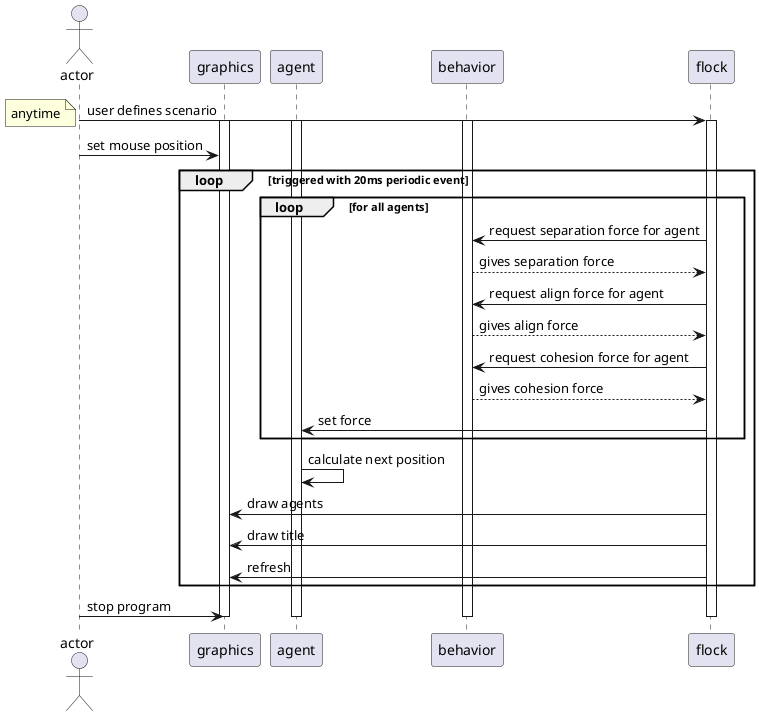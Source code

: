 @startuml
actor actor as user
participant graphics as view
participant agent as agent
participant behavior as steeringBehavior
participant flock as flk

user -> flk: user defines scenario
activate flk
activate view
activate agent
activate steeringBehavior
note left: anytime
user -> view:  set mouse position
loop triggered with 20ms periodic event
    loop for all agents
        flk -> steeringBehavior: request separation force for agent
        steeringBehavior --> flk: gives separation force
        flk -> steeringBehavior: request align force for agent
        steeringBehavior --> flk: gives align force
        flk -> steeringBehavior: request cohesion force for agent
        steeringBehavior --> flk: gives cohesion force
        flk -> agent: set force
    end    
    agent -> agent: calculate next position    
    flk -> view: draw agents
    flk -> view: draw title
    flk -> view: refresh
end
user -> view: stop program
deactivate flk
deactivate view
deactivate agent
deactivate steeringBehavior
@enduml